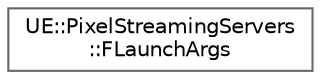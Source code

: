 digraph "Graphical Class Hierarchy"
{
 // INTERACTIVE_SVG=YES
 // LATEX_PDF_SIZE
  bgcolor="transparent";
  edge [fontname=Helvetica,fontsize=10,labelfontname=Helvetica,labelfontsize=10];
  node [fontname=Helvetica,fontsize=10,shape=box,height=0.2,width=0.4];
  rankdir="LR";
  Node0 [id="Node000000",label="UE::PixelStreamingServers\l::FLaunchArgs",height=0.2,width=0.4,color="grey40", fillcolor="white", style="filled",URL="$df/d63/structUE_1_1PixelStreamingServers_1_1FLaunchArgs.html",tooltip="Configuration to control behaviour when launching any of the Pixel Streaming servers."];
}
